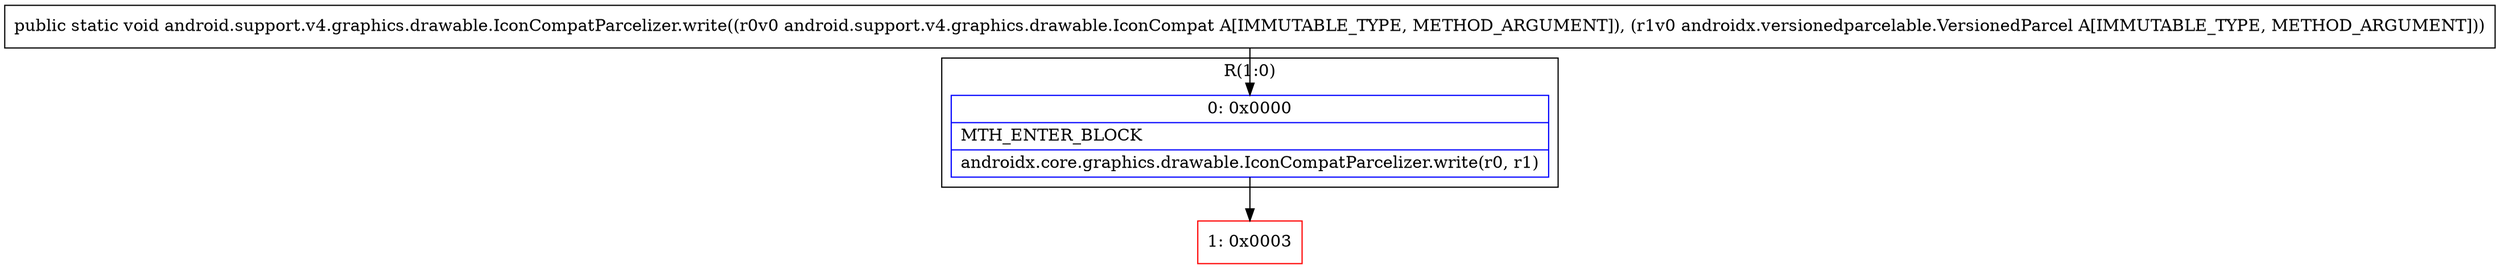 digraph "CFG forandroid.support.v4.graphics.drawable.IconCompatParcelizer.write(Landroid\/support\/v4\/graphics\/drawable\/IconCompat;Landroidx\/versionedparcelable\/VersionedParcel;)V" {
subgraph cluster_Region_1642361077 {
label = "R(1:0)";
node [shape=record,color=blue];
Node_0 [shape=record,label="{0\:\ 0x0000|MTH_ENTER_BLOCK\l|androidx.core.graphics.drawable.IconCompatParcelizer.write(r0, r1)\l}"];
}
Node_1 [shape=record,color=red,label="{1\:\ 0x0003}"];
MethodNode[shape=record,label="{public static void android.support.v4.graphics.drawable.IconCompatParcelizer.write((r0v0 android.support.v4.graphics.drawable.IconCompat A[IMMUTABLE_TYPE, METHOD_ARGUMENT]), (r1v0 androidx.versionedparcelable.VersionedParcel A[IMMUTABLE_TYPE, METHOD_ARGUMENT])) }"];
MethodNode -> Node_0;
Node_0 -> Node_1;
}

